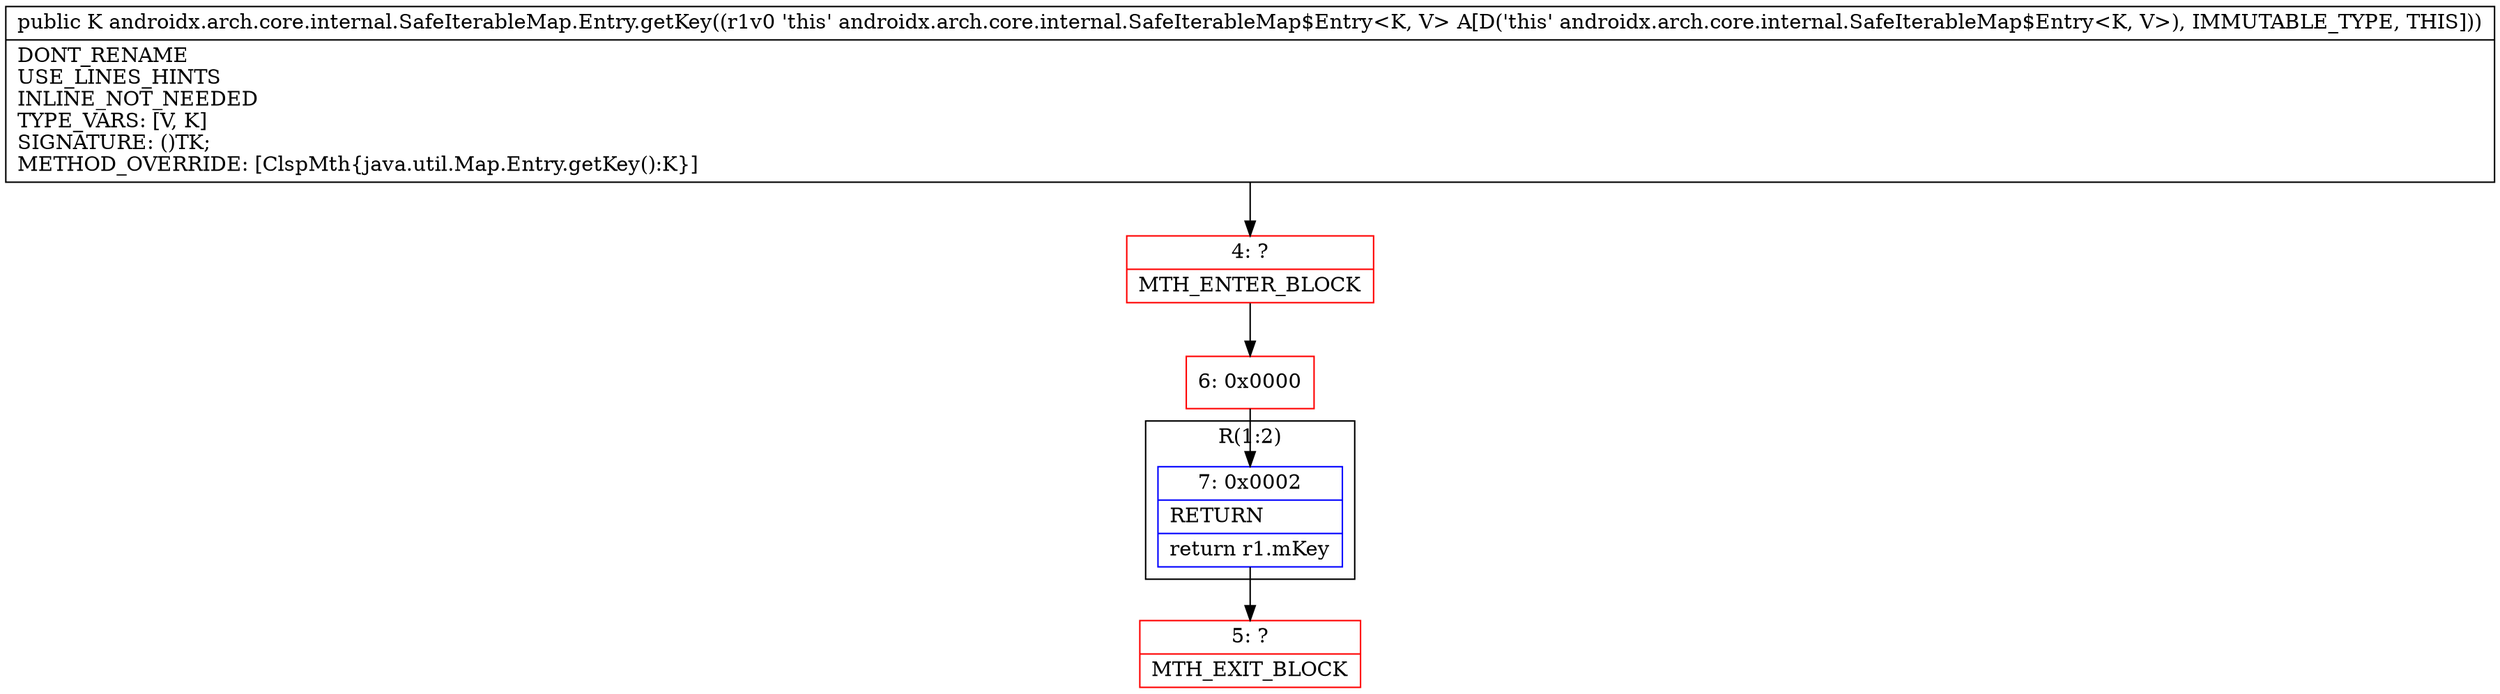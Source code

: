 digraph "CFG forandroidx.arch.core.internal.SafeIterableMap.Entry.getKey()Ljava\/lang\/Object;" {
subgraph cluster_Region_147640690 {
label = "R(1:2)";
node [shape=record,color=blue];
Node_7 [shape=record,label="{7\:\ 0x0002|RETURN\l|return r1.mKey\l}"];
}
Node_4 [shape=record,color=red,label="{4\:\ ?|MTH_ENTER_BLOCK\l}"];
Node_6 [shape=record,color=red,label="{6\:\ 0x0000}"];
Node_5 [shape=record,color=red,label="{5\:\ ?|MTH_EXIT_BLOCK\l}"];
MethodNode[shape=record,label="{public K androidx.arch.core.internal.SafeIterableMap.Entry.getKey((r1v0 'this' androidx.arch.core.internal.SafeIterableMap$Entry\<K, V\> A[D('this' androidx.arch.core.internal.SafeIterableMap$Entry\<K, V\>), IMMUTABLE_TYPE, THIS]))  | DONT_RENAME\lUSE_LINES_HINTS\lINLINE_NOT_NEEDED\lTYPE_VARS: [V, K]\lSIGNATURE: ()TK;\lMETHOD_OVERRIDE: [ClspMth\{java.util.Map.Entry.getKey():K\}]\l}"];
MethodNode -> Node_4;Node_7 -> Node_5;
Node_4 -> Node_6;
Node_6 -> Node_7;
}

